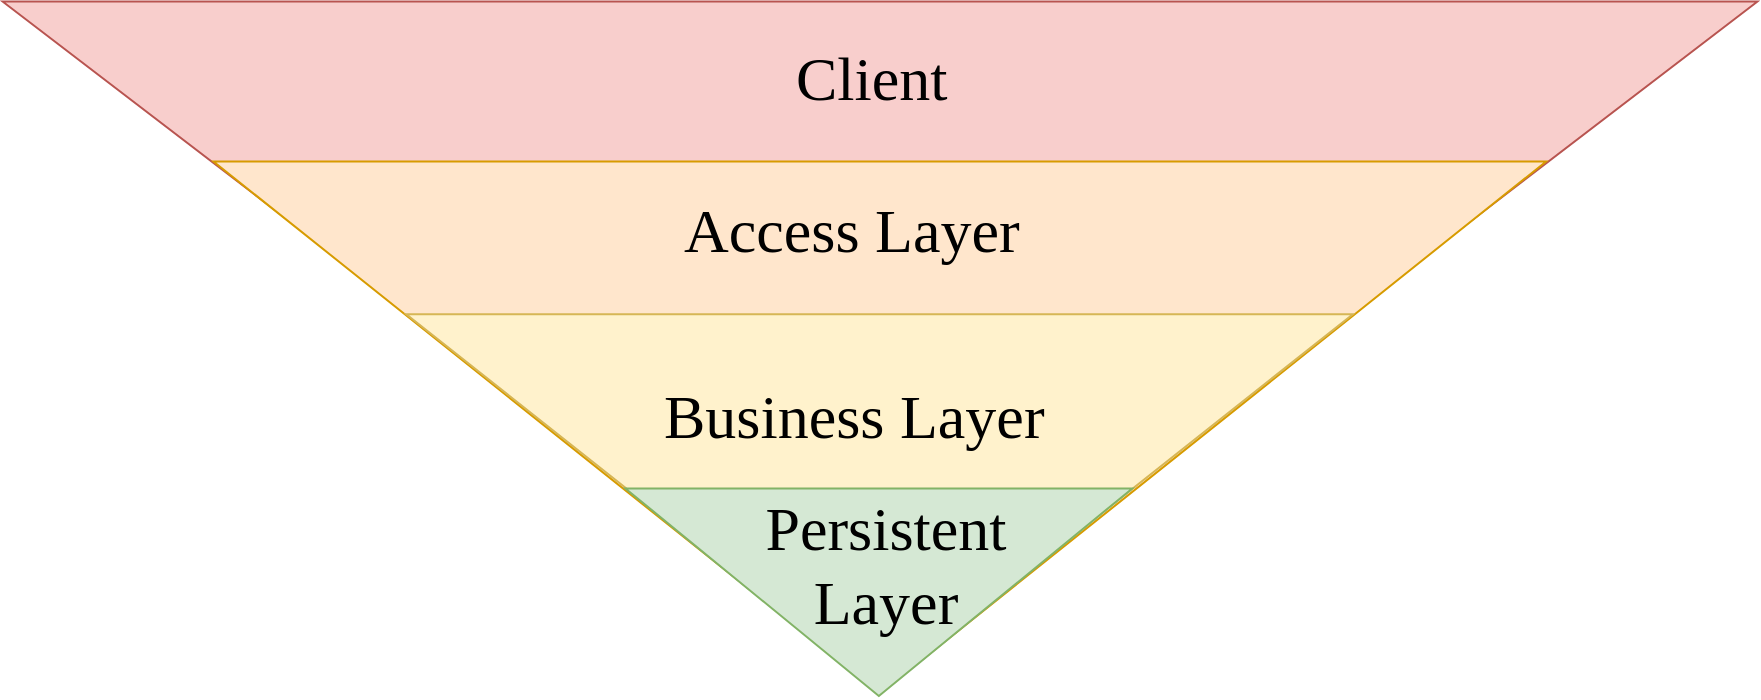 <mxfile version="14.6.13" type="device"><diagram id="BVPRzRZ92Tfj33xhatBF" name="第 1 页"><mxGraphModel dx="1301" dy="1173" grid="1" gridSize="10" guides="1" tooltips="1" connect="1" arrows="1" fold="1" page="1" pageScale="1" pageWidth="827" pageHeight="1169" math="0" shadow="0"><root><mxCell id="0"/><mxCell id="1" parent="0"/><mxCell id="Tvbm9V2T2zYRCyUrgbuO-21" value="" style="triangle;whiteSpace=wrap;html=1;fontFamily=Comic Sans MS;fontSize=31;rotation=90;fillColor=#f8cecc;strokeColor=#b85450;" vertex="1" parent="1"><mxGeometry x="660" y="-190" width="336.02" height="877.5" as="geometry"/></mxCell><mxCell id="Tvbm9V2T2zYRCyUrgbuO-22" value="" style="triangle;whiteSpace=wrap;html=1;fontFamily=Comic Sans MS;fontSize=31;rotation=90;fillColor=#ffe6cc;strokeColor=#d79b00;" vertex="1" parent="1"><mxGeometry x="694.89" y="-39.43" width="266.02" height="666.35" as="geometry"/></mxCell><mxCell id="Tvbm9V2T2zYRCyUrgbuO-23" value="" style="triangle;whiteSpace=wrap;html=1;fontFamily=Comic Sans MS;fontSize=31;rotation=90;fillColor=#fff2cc;strokeColor=#d6b656;" vertex="1" parent="1"><mxGeometry x="734.11" y="94.15" width="187.37" height="473.3" as="geometry"/></mxCell><mxCell id="Tvbm9V2T2zYRCyUrgbuO-24" value="" style="triangle;whiteSpace=wrap;html=1;fontFamily=Comic Sans MS;fontSize=31;rotation=90;fillColor=#d5e8d4;strokeColor=#82b366;" vertex="1" parent="1"><mxGeometry x="775.52" y="249.38" width="103.82" height="253.47" as="geometry"/></mxCell><mxCell id="Tvbm9V2T2zYRCyUrgbuO-17" value="&lt;meta charset=&quot;utf-8&quot;&gt;&lt;span style=&quot;color: rgb(0, 0, 0); font-family: &amp;quot;comic sans ms&amp;quot;; font-size: 31px; font-style: normal; font-weight: 400; letter-spacing: normal; text-align: center; text-indent: 0px; text-transform: none; word-spacing: 0px; display: inline; float: none;&quot;&gt;Client&lt;/span&gt;" style="text;whiteSpace=wrap;html=1;fontSize=31;fontFamily=Comic Sans MS;labelBackgroundColor=none;" vertex="1" parent="1"><mxGeometry x="784.21" y="94.15" width="86.24" height="50" as="geometry"/></mxCell><mxCell id="Tvbm9V2T2zYRCyUrgbuO-18" value="&lt;meta charset=&quot;utf-8&quot;&gt;&lt;span style=&quot;color: rgb(0, 0, 0); font-family: &amp;quot;comic sans ms&amp;quot;; font-size: 31px; font-style: normal; font-weight: 400; letter-spacing: normal; text-align: center; text-indent: 0px; text-transform: none; word-spacing: 0px; display: inline; float: none;&quot;&gt;Access Layer&lt;/span&gt;" style="text;whiteSpace=wrap;html=1;fontSize=31;fontFamily=Comic Sans MS;labelBackgroundColor=none;" vertex="1" parent="1"><mxGeometry x="727.8" y="170" width="200" height="50" as="geometry"/></mxCell><mxCell id="Tvbm9V2T2zYRCyUrgbuO-19" value="&lt;meta charset=&quot;utf-8&quot;&gt;&lt;span style=&quot;color: rgb(0, 0, 0); font-family: &amp;quot;comic sans ms&amp;quot;; font-size: 31px; font-style: normal; font-weight: 400; letter-spacing: normal; text-align: center; text-indent: 0px; text-transform: none; word-spacing: 0px; display: inline; float: none;&quot;&gt;Business Layer&lt;/span&gt;" style="text;whiteSpace=wrap;html=1;fontSize=31;fontFamily=Comic Sans MS;labelBackgroundColor=none;" vertex="1" parent="1"><mxGeometry x="718.01" y="263.24" width="220" height="50" as="geometry"/></mxCell><mxCell id="Tvbm9V2T2zYRCyUrgbuO-20" value="&lt;span style=&quot;color: rgb(0, 0, 0); font-family: &amp;quot;comic sans ms&amp;quot;; font-size: 31px; font-style: normal; font-weight: 400; letter-spacing: normal; text-indent: 0px; text-transform: none; word-spacing: 0px; display: inline; float: none;&quot;&gt;Persistent &lt;br&gt;Layer&lt;/span&gt;" style="text;whiteSpace=wrap;html=1;fontSize=31;fontFamily=Comic Sans MS;align=center;labelBackgroundColor=none;" vertex="1" parent="1"><mxGeometry x="753.62" y="319" width="154.24" height="91" as="geometry"/></mxCell></root></mxGraphModel></diagram></mxfile>